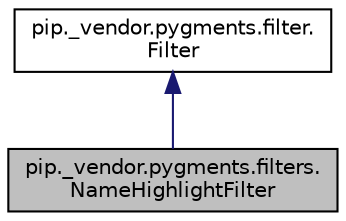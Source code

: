 digraph "pip._vendor.pygments.filters.NameHighlightFilter"
{
 // LATEX_PDF_SIZE
  edge [fontname="Helvetica",fontsize="10",labelfontname="Helvetica",labelfontsize="10"];
  node [fontname="Helvetica",fontsize="10",shape=record];
  Node1 [label="pip._vendor.pygments.filters.\lNameHighlightFilter",height=0.2,width=0.4,color="black", fillcolor="grey75", style="filled", fontcolor="black",tooltip=" "];
  Node2 -> Node1 [dir="back",color="midnightblue",fontsize="10",style="solid",fontname="Helvetica"];
  Node2 [label="pip._vendor.pygments.filter.\lFilter",height=0.2,width=0.4,color="black", fillcolor="white", style="filled",URL="$classpip_1_1__vendor_1_1pygments_1_1filter_1_1Filter.html",tooltip=" "];
}
